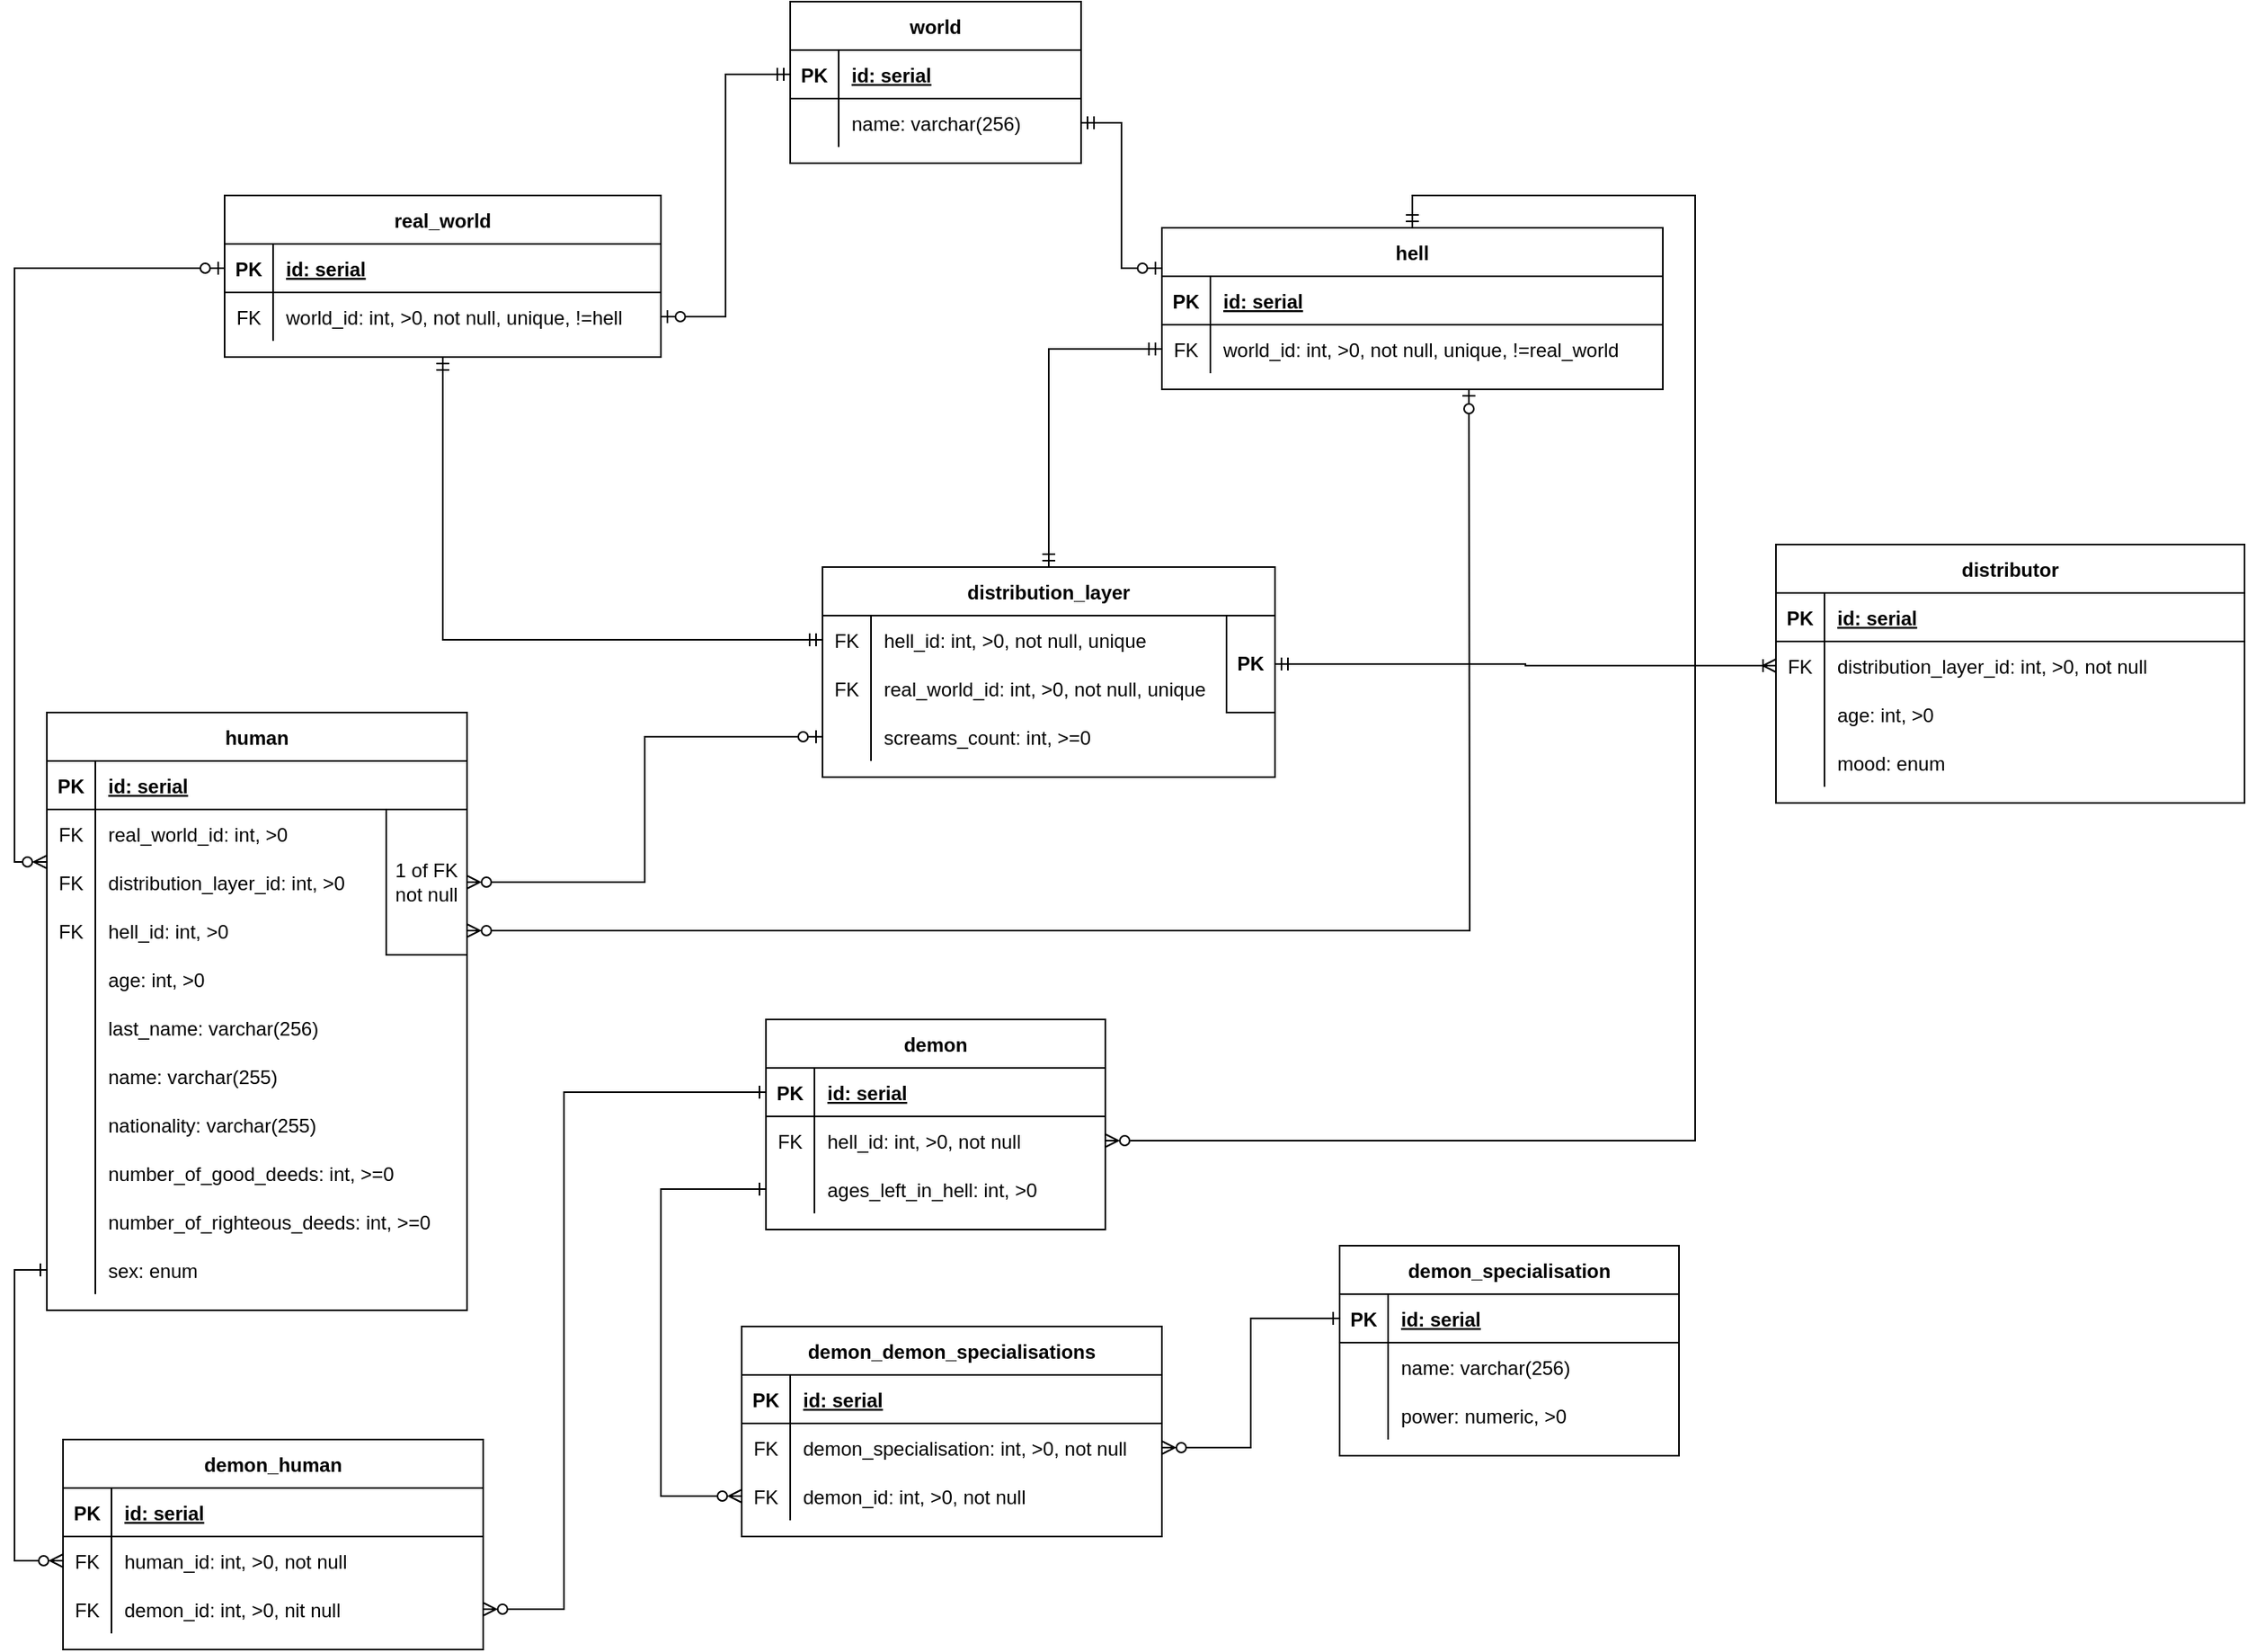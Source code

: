 <mxfile version="20.4.0" type="github">
  <diagram id="rBHpgDiXzl0zAv4yfUyi" name="Page-1">
    <mxGraphModel dx="2015" dy="1235" grid="1" gridSize="10" guides="1" tooltips="1" connect="1" arrows="1" fold="1" page="1" pageScale="1" pageWidth="827" pageHeight="1169" math="0" shadow="0">
      <root>
        <mxCell id="0" />
        <mxCell id="1" parent="0" />
        <mxCell id="eScy41fRzatvGcqAESL5-1" value="real_world" style="shape=table;startSize=30;container=1;collapsible=1;childLayout=tableLayout;fixedRows=1;rowLines=0;fontStyle=1;align=center;resizeLast=1;" parent="1" vertex="1">
          <mxGeometry x="210" y="160" width="270" height="100" as="geometry" />
        </mxCell>
        <mxCell id="eScy41fRzatvGcqAESL5-2" value="" style="shape=tableRow;horizontal=0;startSize=0;swimlaneHead=0;swimlaneBody=0;fillColor=none;collapsible=0;dropTarget=0;points=[[0,0.5],[1,0.5]];portConstraint=eastwest;top=0;left=0;right=0;bottom=1;" parent="eScy41fRzatvGcqAESL5-1" vertex="1">
          <mxGeometry y="30" width="270" height="30" as="geometry" />
        </mxCell>
        <mxCell id="eScy41fRzatvGcqAESL5-3" value="PK" style="shape=partialRectangle;connectable=0;fillColor=none;top=0;left=0;bottom=0;right=0;fontStyle=1;overflow=hidden;" parent="eScy41fRzatvGcqAESL5-2" vertex="1">
          <mxGeometry width="30" height="30" as="geometry">
            <mxRectangle width="30" height="30" as="alternateBounds" />
          </mxGeometry>
        </mxCell>
        <mxCell id="eScy41fRzatvGcqAESL5-4" value="id: serial" style="shape=partialRectangle;connectable=0;fillColor=none;top=0;left=0;bottom=0;right=0;align=left;spacingLeft=6;fontStyle=5;overflow=hidden;" parent="eScy41fRzatvGcqAESL5-2" vertex="1">
          <mxGeometry x="30" width="240" height="30" as="geometry">
            <mxRectangle width="240" height="30" as="alternateBounds" />
          </mxGeometry>
        </mxCell>
        <mxCell id="eScy41fRzatvGcqAESL5-5" value="" style="shape=tableRow;horizontal=0;startSize=0;swimlaneHead=0;swimlaneBody=0;fillColor=none;collapsible=0;dropTarget=0;points=[[0,0.5],[1,0.5]];portConstraint=eastwest;top=0;left=0;right=0;bottom=0;" parent="eScy41fRzatvGcqAESL5-1" vertex="1">
          <mxGeometry y="60" width="270" height="30" as="geometry" />
        </mxCell>
        <mxCell id="eScy41fRzatvGcqAESL5-6" value="FK" style="shape=partialRectangle;connectable=0;fillColor=none;top=0;left=0;bottom=0;right=0;editable=1;overflow=hidden;" parent="eScy41fRzatvGcqAESL5-5" vertex="1">
          <mxGeometry width="30" height="30" as="geometry">
            <mxRectangle width="30" height="30" as="alternateBounds" />
          </mxGeometry>
        </mxCell>
        <mxCell id="eScy41fRzatvGcqAESL5-7" value="world_id: int, &gt;0, not null, unique, !=hell" style="shape=partialRectangle;connectable=0;fillColor=none;top=0;left=0;bottom=0;right=0;align=left;spacingLeft=6;overflow=hidden;" parent="eScy41fRzatvGcqAESL5-5" vertex="1">
          <mxGeometry x="30" width="240" height="30" as="geometry">
            <mxRectangle width="240" height="30" as="alternateBounds" />
          </mxGeometry>
        </mxCell>
        <mxCell id="iyKSk-mzgAImHG3on2Fb-59" style="edgeStyle=orthogonalEdgeStyle;rounded=0;orthogonalLoop=1;jettySize=auto;html=1;entryX=1;entryY=0.5;entryDx=0;entryDy=0;startArrow=ERoneToMany;startFill=0;endArrow=ERmandOne;endFill=0;exitX=0;exitY=0.5;exitDx=0;exitDy=0;" edge="1" parent="1" source="eScy41fRzatvGcqAESL5-18" target="iyKSk-mzgAImHG3on2Fb-28">
          <mxGeometry relative="1" as="geometry">
            <mxPoint x="920" y="770" as="sourcePoint" />
          </mxGeometry>
        </mxCell>
        <mxCell id="eScy41fRzatvGcqAESL5-14" value="distributor" style="shape=table;startSize=30;container=1;collapsible=1;childLayout=tableLayout;fixedRows=1;rowLines=0;fontStyle=1;align=center;resizeLast=1;" parent="1" vertex="1">
          <mxGeometry x="1170" y="376" width="290" height="160" as="geometry" />
        </mxCell>
        <mxCell id="eScy41fRzatvGcqAESL5-15" value="" style="shape=tableRow;horizontal=0;startSize=0;swimlaneHead=0;swimlaneBody=0;fillColor=none;collapsible=0;dropTarget=0;points=[[0,0.5],[1,0.5]];portConstraint=eastwest;top=0;left=0;right=0;bottom=1;" parent="eScy41fRzatvGcqAESL5-14" vertex="1">
          <mxGeometry y="30" width="290" height="30" as="geometry" />
        </mxCell>
        <mxCell id="eScy41fRzatvGcqAESL5-16" value="PK" style="shape=partialRectangle;connectable=0;fillColor=none;top=0;left=0;bottom=0;right=0;fontStyle=1;overflow=hidden;" parent="eScy41fRzatvGcqAESL5-15" vertex="1">
          <mxGeometry width="30" height="30" as="geometry">
            <mxRectangle width="30" height="30" as="alternateBounds" />
          </mxGeometry>
        </mxCell>
        <mxCell id="eScy41fRzatvGcqAESL5-17" value="id: serial" style="shape=partialRectangle;connectable=0;fillColor=none;top=0;left=0;bottom=0;right=0;align=left;spacingLeft=6;fontStyle=5;overflow=hidden;" parent="eScy41fRzatvGcqAESL5-15" vertex="1">
          <mxGeometry x="30" width="260" height="30" as="geometry">
            <mxRectangle width="260" height="30" as="alternateBounds" />
          </mxGeometry>
        </mxCell>
        <mxCell id="eScy41fRzatvGcqAESL5-18" value="" style="shape=tableRow;horizontal=0;startSize=0;swimlaneHead=0;swimlaneBody=0;fillColor=none;collapsible=0;dropTarget=0;points=[[0,0.5],[1,0.5]];portConstraint=eastwest;top=0;left=0;right=0;bottom=0;" parent="eScy41fRzatvGcqAESL5-14" vertex="1">
          <mxGeometry y="60" width="290" height="30" as="geometry" />
        </mxCell>
        <mxCell id="eScy41fRzatvGcqAESL5-19" value="FK" style="shape=partialRectangle;connectable=0;fillColor=none;top=0;left=0;bottom=0;right=0;editable=1;overflow=hidden;" parent="eScy41fRzatvGcqAESL5-18" vertex="1">
          <mxGeometry width="30" height="30" as="geometry">
            <mxRectangle width="30" height="30" as="alternateBounds" />
          </mxGeometry>
        </mxCell>
        <mxCell id="eScy41fRzatvGcqAESL5-20" value="distribution_layer_id: int, &gt;0, not null" style="shape=partialRectangle;connectable=0;fillColor=none;top=0;left=0;bottom=0;right=0;align=left;spacingLeft=6;overflow=hidden;" parent="eScy41fRzatvGcqAESL5-18" vertex="1">
          <mxGeometry x="30" width="260" height="30" as="geometry">
            <mxRectangle width="260" height="30" as="alternateBounds" />
          </mxGeometry>
        </mxCell>
        <mxCell id="eScy41fRzatvGcqAESL5-21" value="" style="shape=tableRow;horizontal=0;startSize=0;swimlaneHead=0;swimlaneBody=0;fillColor=none;collapsible=0;dropTarget=0;points=[[0,0.5],[1,0.5]];portConstraint=eastwest;top=0;left=0;right=0;bottom=0;" parent="eScy41fRzatvGcqAESL5-14" vertex="1">
          <mxGeometry y="90" width="290" height="30" as="geometry" />
        </mxCell>
        <mxCell id="eScy41fRzatvGcqAESL5-22" value="" style="shape=partialRectangle;connectable=0;fillColor=none;top=0;left=0;bottom=0;right=0;editable=1;overflow=hidden;" parent="eScy41fRzatvGcqAESL5-21" vertex="1">
          <mxGeometry width="30" height="30" as="geometry">
            <mxRectangle width="30" height="30" as="alternateBounds" />
          </mxGeometry>
        </mxCell>
        <mxCell id="eScy41fRzatvGcqAESL5-23" value="age: int, &gt;0" style="shape=partialRectangle;connectable=0;fillColor=none;top=0;left=0;bottom=0;right=0;align=left;spacingLeft=6;overflow=hidden;" parent="eScy41fRzatvGcqAESL5-21" vertex="1">
          <mxGeometry x="30" width="260" height="30" as="geometry">
            <mxRectangle width="260" height="30" as="alternateBounds" />
          </mxGeometry>
        </mxCell>
        <mxCell id="eScy41fRzatvGcqAESL5-24" value="" style="shape=tableRow;horizontal=0;startSize=0;swimlaneHead=0;swimlaneBody=0;fillColor=none;collapsible=0;dropTarget=0;points=[[0,0.5],[1,0.5]];portConstraint=eastwest;top=0;left=0;right=0;bottom=0;" parent="eScy41fRzatvGcqAESL5-14" vertex="1">
          <mxGeometry y="120" width="290" height="30" as="geometry" />
        </mxCell>
        <mxCell id="eScy41fRzatvGcqAESL5-25" value="" style="shape=partialRectangle;connectable=0;fillColor=none;top=0;left=0;bottom=0;right=0;editable=1;overflow=hidden;" parent="eScy41fRzatvGcqAESL5-24" vertex="1">
          <mxGeometry width="30" height="30" as="geometry">
            <mxRectangle width="30" height="30" as="alternateBounds" />
          </mxGeometry>
        </mxCell>
        <mxCell id="eScy41fRzatvGcqAESL5-26" value="mood: enum" style="shape=partialRectangle;connectable=0;fillColor=none;top=0;left=0;bottom=0;right=0;align=left;spacingLeft=6;overflow=hidden;" parent="eScy41fRzatvGcqAESL5-24" vertex="1">
          <mxGeometry x="30" width="260" height="30" as="geometry">
            <mxRectangle width="260" height="30" as="alternateBounds" />
          </mxGeometry>
        </mxCell>
        <mxCell id="iyKSk-mzgAImHG3on2Fb-43" style="edgeStyle=orthogonalEdgeStyle;rounded=0;orthogonalLoop=1;jettySize=auto;html=1;exitX=0;exitY=0.25;exitDx=0;exitDy=0;entryX=0;entryY=0.5;entryDx=0;entryDy=0;startArrow=ERzeroToMany;startFill=0;endArrow=ERzeroToOne;endFill=0;" edge="1" parent="1" source="eScy41fRzatvGcqAESL5-27" target="eScy41fRzatvGcqAESL5-2">
          <mxGeometry relative="1" as="geometry" />
        </mxCell>
        <mxCell id="eScy41fRzatvGcqAESL5-27" value="human" style="shape=table;startSize=30;container=1;collapsible=1;childLayout=tableLayout;fixedRows=1;rowLines=0;fontStyle=1;align=center;resizeLast=1;" parent="1" vertex="1">
          <mxGeometry x="100" y="480" width="260" height="370" as="geometry" />
        </mxCell>
        <mxCell id="eScy41fRzatvGcqAESL5-28" value="" style="shape=tableRow;horizontal=0;startSize=0;swimlaneHead=0;swimlaneBody=0;fillColor=none;collapsible=0;dropTarget=0;points=[[0,0.5],[1,0.5]];portConstraint=eastwest;top=0;left=0;right=0;bottom=1;" parent="eScy41fRzatvGcqAESL5-27" vertex="1">
          <mxGeometry y="30" width="260" height="30" as="geometry" />
        </mxCell>
        <mxCell id="eScy41fRzatvGcqAESL5-29" value="PK" style="shape=partialRectangle;connectable=0;fillColor=none;top=0;left=0;bottom=0;right=0;fontStyle=1;overflow=hidden;" parent="eScy41fRzatvGcqAESL5-28" vertex="1">
          <mxGeometry width="30" height="30" as="geometry">
            <mxRectangle width="30" height="30" as="alternateBounds" />
          </mxGeometry>
        </mxCell>
        <mxCell id="eScy41fRzatvGcqAESL5-30" value="id: serial" style="shape=partialRectangle;connectable=0;fillColor=none;top=0;left=0;bottom=0;right=0;align=left;spacingLeft=6;fontStyle=5;overflow=hidden;" parent="eScy41fRzatvGcqAESL5-28" vertex="1">
          <mxGeometry x="30" width="230" height="30" as="geometry">
            <mxRectangle width="230" height="30" as="alternateBounds" />
          </mxGeometry>
        </mxCell>
        <mxCell id="eScy41fRzatvGcqAESL5-31" value="" style="shape=tableRow;horizontal=0;startSize=0;swimlaneHead=0;swimlaneBody=0;fillColor=none;collapsible=0;dropTarget=0;points=[[0,0.5],[1,0.5]];portConstraint=eastwest;top=0;left=0;right=0;bottom=0;" parent="eScy41fRzatvGcqAESL5-27" vertex="1">
          <mxGeometry y="60" width="260" height="30" as="geometry" />
        </mxCell>
        <mxCell id="eScy41fRzatvGcqAESL5-32" value="FK" style="shape=partialRectangle;connectable=0;fillColor=none;top=0;left=0;bottom=0;right=0;editable=1;overflow=hidden;" parent="eScy41fRzatvGcqAESL5-31" vertex="1">
          <mxGeometry width="30" height="30" as="geometry">
            <mxRectangle width="30" height="30" as="alternateBounds" />
          </mxGeometry>
        </mxCell>
        <mxCell id="eScy41fRzatvGcqAESL5-33" value="real_world_id: int, &gt;0" style="shape=partialRectangle;connectable=0;fillColor=none;top=0;left=0;bottom=0;right=0;align=left;spacingLeft=6;overflow=hidden;" parent="eScy41fRzatvGcqAESL5-31" vertex="1">
          <mxGeometry x="30" width="230" height="30" as="geometry">
            <mxRectangle width="230" height="30" as="alternateBounds" />
          </mxGeometry>
        </mxCell>
        <mxCell id="iyKSk-mzgAImHG3on2Fb-54" value="" style="shape=tableRow;horizontal=0;startSize=0;swimlaneHead=0;swimlaneBody=0;fillColor=none;collapsible=0;dropTarget=0;points=[[0,0.5],[1,0.5]];portConstraint=eastwest;top=0;left=0;right=0;bottom=0;" vertex="1" parent="eScy41fRzatvGcqAESL5-27">
          <mxGeometry y="90" width="260" height="30" as="geometry" />
        </mxCell>
        <mxCell id="iyKSk-mzgAImHG3on2Fb-55" value="FK" style="shape=partialRectangle;connectable=0;fillColor=none;top=0;left=0;bottom=0;right=0;editable=1;overflow=hidden;" vertex="1" parent="iyKSk-mzgAImHG3on2Fb-54">
          <mxGeometry width="30" height="30" as="geometry">
            <mxRectangle width="30" height="30" as="alternateBounds" />
          </mxGeometry>
        </mxCell>
        <mxCell id="iyKSk-mzgAImHG3on2Fb-56" value="distribution_layer_id: int, &gt;0" style="shape=partialRectangle;connectable=0;fillColor=none;top=0;left=0;bottom=0;right=0;align=left;spacingLeft=6;overflow=hidden;fontStyle=0" vertex="1" parent="iyKSk-mzgAImHG3on2Fb-54">
          <mxGeometry x="30" width="230" height="30" as="geometry">
            <mxRectangle width="230" height="30" as="alternateBounds" />
          </mxGeometry>
        </mxCell>
        <mxCell id="iyKSk-mzgAImHG3on2Fb-50" value="" style="shape=tableRow;horizontal=0;startSize=0;swimlaneHead=0;swimlaneBody=0;fillColor=none;collapsible=0;dropTarget=0;points=[[0,0.5],[1,0.5]];portConstraint=eastwest;top=0;left=0;right=0;bottom=0;" vertex="1" parent="eScy41fRzatvGcqAESL5-27">
          <mxGeometry y="120" width="260" height="30" as="geometry" />
        </mxCell>
        <mxCell id="iyKSk-mzgAImHG3on2Fb-51" value="FK" style="shape=partialRectangle;connectable=0;fillColor=none;top=0;left=0;bottom=0;right=0;editable=1;overflow=hidden;" vertex="1" parent="iyKSk-mzgAImHG3on2Fb-50">
          <mxGeometry width="30" height="30" as="geometry">
            <mxRectangle width="30" height="30" as="alternateBounds" />
          </mxGeometry>
        </mxCell>
        <mxCell id="iyKSk-mzgAImHG3on2Fb-52" value="hell_id: int, &gt;0" style="shape=partialRectangle;connectable=0;fillColor=none;top=0;left=0;bottom=0;right=0;align=left;spacingLeft=6;overflow=hidden;fontStyle=0" vertex="1" parent="iyKSk-mzgAImHG3on2Fb-50">
          <mxGeometry x="30" width="230" height="30" as="geometry">
            <mxRectangle width="230" height="30" as="alternateBounds" />
          </mxGeometry>
        </mxCell>
        <mxCell id="iyKSk-mzgAImHG3on2Fb-40" value="" style="shape=tableRow;horizontal=0;startSize=0;swimlaneHead=0;swimlaneBody=0;fillColor=none;collapsible=0;dropTarget=0;points=[[0,0.5],[1,0.5]];portConstraint=eastwest;top=0;left=0;right=0;bottom=0;" vertex="1" parent="eScy41fRzatvGcqAESL5-27">
          <mxGeometry y="150" width="260" height="30" as="geometry" />
        </mxCell>
        <mxCell id="iyKSk-mzgAImHG3on2Fb-41" value="" style="shape=partialRectangle;connectable=0;fillColor=none;top=0;left=0;bottom=0;right=0;editable=1;overflow=hidden;" vertex="1" parent="iyKSk-mzgAImHG3on2Fb-40">
          <mxGeometry width="30" height="30" as="geometry">
            <mxRectangle width="30" height="30" as="alternateBounds" />
          </mxGeometry>
        </mxCell>
        <mxCell id="iyKSk-mzgAImHG3on2Fb-42" value="age: int, &gt;0" style="shape=partialRectangle;connectable=0;fillColor=none;top=0;left=0;bottom=0;right=0;align=left;spacingLeft=6;overflow=hidden;" vertex="1" parent="iyKSk-mzgAImHG3on2Fb-40">
          <mxGeometry x="30" width="230" height="30" as="geometry">
            <mxRectangle width="230" height="30" as="alternateBounds" />
          </mxGeometry>
        </mxCell>
        <mxCell id="eScy41fRzatvGcqAESL5-34" value="" style="shape=tableRow;horizontal=0;startSize=0;swimlaneHead=0;swimlaneBody=0;fillColor=none;collapsible=0;dropTarget=0;points=[[0,0.5],[1,0.5]];portConstraint=eastwest;top=0;left=0;right=0;bottom=0;" parent="eScy41fRzatvGcqAESL5-27" vertex="1">
          <mxGeometry y="180" width="260" height="30" as="geometry" />
        </mxCell>
        <mxCell id="eScy41fRzatvGcqAESL5-35" value="" style="shape=partialRectangle;connectable=0;fillColor=none;top=0;left=0;bottom=0;right=0;editable=1;overflow=hidden;" parent="eScy41fRzatvGcqAESL5-34" vertex="1">
          <mxGeometry width="30" height="30" as="geometry">
            <mxRectangle width="30" height="30" as="alternateBounds" />
          </mxGeometry>
        </mxCell>
        <mxCell id="eScy41fRzatvGcqAESL5-36" value="last_name: varchar(256)" style="shape=partialRectangle;connectable=0;fillColor=none;top=0;left=0;bottom=0;right=0;align=left;spacingLeft=6;overflow=hidden;" parent="eScy41fRzatvGcqAESL5-34" vertex="1">
          <mxGeometry x="30" width="230" height="30" as="geometry">
            <mxRectangle width="230" height="30" as="alternateBounds" />
          </mxGeometry>
        </mxCell>
        <mxCell id="eScy41fRzatvGcqAESL5-37" value="" style="shape=tableRow;horizontal=0;startSize=0;swimlaneHead=0;swimlaneBody=0;fillColor=none;collapsible=0;dropTarget=0;points=[[0,0.5],[1,0.5]];portConstraint=eastwest;top=0;left=0;right=0;bottom=0;" parent="eScy41fRzatvGcqAESL5-27" vertex="1">
          <mxGeometry y="210" width="260" height="30" as="geometry" />
        </mxCell>
        <mxCell id="eScy41fRzatvGcqAESL5-38" value="" style="shape=partialRectangle;connectable=0;fillColor=none;top=0;left=0;bottom=0;right=0;editable=1;overflow=hidden;" parent="eScy41fRzatvGcqAESL5-37" vertex="1">
          <mxGeometry width="30" height="30" as="geometry">
            <mxRectangle width="30" height="30" as="alternateBounds" />
          </mxGeometry>
        </mxCell>
        <mxCell id="eScy41fRzatvGcqAESL5-39" value="name: varchar(255)" style="shape=partialRectangle;connectable=0;fillColor=none;top=0;left=0;bottom=0;right=0;align=left;spacingLeft=6;overflow=hidden;" parent="eScy41fRzatvGcqAESL5-37" vertex="1">
          <mxGeometry x="30" width="230" height="30" as="geometry">
            <mxRectangle width="230" height="30" as="alternateBounds" />
          </mxGeometry>
        </mxCell>
        <mxCell id="iyKSk-mzgAImHG3on2Fb-34" value="" style="shape=tableRow;horizontal=0;startSize=0;swimlaneHead=0;swimlaneBody=0;fillColor=none;collapsible=0;dropTarget=0;points=[[0,0.5],[1,0.5]];portConstraint=eastwest;top=0;left=0;right=0;bottom=0;" vertex="1" parent="eScy41fRzatvGcqAESL5-27">
          <mxGeometry y="240" width="260" height="30" as="geometry" />
        </mxCell>
        <mxCell id="iyKSk-mzgAImHG3on2Fb-35" value="" style="shape=partialRectangle;connectable=0;fillColor=none;top=0;left=0;bottom=0;right=0;editable=1;overflow=hidden;" vertex="1" parent="iyKSk-mzgAImHG3on2Fb-34">
          <mxGeometry width="30" height="30" as="geometry">
            <mxRectangle width="30" height="30" as="alternateBounds" />
          </mxGeometry>
        </mxCell>
        <mxCell id="iyKSk-mzgAImHG3on2Fb-36" value="nationality: varchar(255)" style="shape=partialRectangle;connectable=0;fillColor=none;top=0;left=0;bottom=0;right=0;align=left;spacingLeft=6;overflow=hidden;" vertex="1" parent="iyKSk-mzgAImHG3on2Fb-34">
          <mxGeometry x="30" width="230" height="30" as="geometry">
            <mxRectangle width="230" height="30" as="alternateBounds" />
          </mxGeometry>
        </mxCell>
        <mxCell id="iyKSk-mzgAImHG3on2Fb-37" value="" style="shape=tableRow;horizontal=0;startSize=0;swimlaneHead=0;swimlaneBody=0;fillColor=none;collapsible=0;dropTarget=0;points=[[0,0.5],[1,0.5]];portConstraint=eastwest;top=0;left=0;right=0;bottom=0;" vertex="1" parent="eScy41fRzatvGcqAESL5-27">
          <mxGeometry y="270" width="260" height="30" as="geometry" />
        </mxCell>
        <mxCell id="iyKSk-mzgAImHG3on2Fb-38" value="" style="shape=partialRectangle;connectable=0;fillColor=none;top=0;left=0;bottom=0;right=0;editable=1;overflow=hidden;" vertex="1" parent="iyKSk-mzgAImHG3on2Fb-37">
          <mxGeometry width="30" height="30" as="geometry">
            <mxRectangle width="30" height="30" as="alternateBounds" />
          </mxGeometry>
        </mxCell>
        <mxCell id="iyKSk-mzgAImHG3on2Fb-39" value="number_of_good_deeds: int, &gt;=0" style="shape=partialRectangle;connectable=0;fillColor=none;top=0;left=0;bottom=0;right=0;align=left;spacingLeft=6;overflow=hidden;" vertex="1" parent="iyKSk-mzgAImHG3on2Fb-37">
          <mxGeometry x="30" width="230" height="30" as="geometry">
            <mxRectangle width="230" height="30" as="alternateBounds" />
          </mxGeometry>
        </mxCell>
        <mxCell id="iyKSk-mzgAImHG3on2Fb-30" value="" style="shape=tableRow;horizontal=0;startSize=0;swimlaneHead=0;swimlaneBody=0;fillColor=none;collapsible=0;dropTarget=0;points=[[0,0.5],[1,0.5]];portConstraint=eastwest;top=0;left=0;right=0;bottom=0;" vertex="1" parent="eScy41fRzatvGcqAESL5-27">
          <mxGeometry y="300" width="260" height="30" as="geometry" />
        </mxCell>
        <mxCell id="iyKSk-mzgAImHG3on2Fb-31" value="" style="shape=partialRectangle;connectable=0;fillColor=none;top=0;left=0;bottom=0;right=0;editable=1;overflow=hidden;" vertex="1" parent="iyKSk-mzgAImHG3on2Fb-30">
          <mxGeometry width="30" height="30" as="geometry">
            <mxRectangle width="30" height="30" as="alternateBounds" />
          </mxGeometry>
        </mxCell>
        <mxCell id="iyKSk-mzgAImHG3on2Fb-32" value="number_of_righteous_deeds: int, &gt;=0" style="shape=partialRectangle;connectable=0;fillColor=none;top=0;left=0;bottom=0;right=0;align=left;spacingLeft=6;overflow=hidden;" vertex="1" parent="iyKSk-mzgAImHG3on2Fb-30">
          <mxGeometry x="30" width="230" height="30" as="geometry">
            <mxRectangle width="230" height="30" as="alternateBounds" />
          </mxGeometry>
        </mxCell>
        <mxCell id="iyKSk-mzgAImHG3on2Fb-47" value="" style="shape=tableRow;horizontal=0;startSize=0;swimlaneHead=0;swimlaneBody=0;fillColor=none;collapsible=0;dropTarget=0;points=[[0,0.5],[1,0.5]];portConstraint=eastwest;top=0;left=0;right=0;bottom=0;" vertex="1" parent="eScy41fRzatvGcqAESL5-27">
          <mxGeometry y="330" width="260" height="30" as="geometry" />
        </mxCell>
        <mxCell id="iyKSk-mzgAImHG3on2Fb-48" value="" style="shape=partialRectangle;connectable=0;fillColor=none;top=0;left=0;bottom=0;right=0;editable=1;overflow=hidden;" vertex="1" parent="iyKSk-mzgAImHG3on2Fb-47">
          <mxGeometry width="30" height="30" as="geometry">
            <mxRectangle width="30" height="30" as="alternateBounds" />
          </mxGeometry>
        </mxCell>
        <mxCell id="iyKSk-mzgAImHG3on2Fb-49" value="sex: enum" style="shape=partialRectangle;connectable=0;fillColor=none;top=0;left=0;bottom=0;right=0;align=left;spacingLeft=6;overflow=hidden;" vertex="1" parent="iyKSk-mzgAImHG3on2Fb-47">
          <mxGeometry x="30" width="230" height="30" as="geometry">
            <mxRectangle width="230" height="30" as="alternateBounds" />
          </mxGeometry>
        </mxCell>
        <mxCell id="eScy41fRzatvGcqAESL5-40" value="world" style="shape=table;startSize=30;container=1;collapsible=1;childLayout=tableLayout;fixedRows=1;rowLines=0;fontStyle=1;align=center;resizeLast=1;" parent="1" vertex="1">
          <mxGeometry x="560" y="40" width="180" height="100" as="geometry" />
        </mxCell>
        <mxCell id="eScy41fRzatvGcqAESL5-41" value="" style="shape=tableRow;horizontal=0;startSize=0;swimlaneHead=0;swimlaneBody=0;fillColor=none;collapsible=0;dropTarget=0;points=[[0,0.5],[1,0.5]];portConstraint=eastwest;top=0;left=0;right=0;bottom=1;" parent="eScy41fRzatvGcqAESL5-40" vertex="1">
          <mxGeometry y="30" width="180" height="30" as="geometry" />
        </mxCell>
        <mxCell id="eScy41fRzatvGcqAESL5-42" value="PK" style="shape=partialRectangle;connectable=0;fillColor=none;top=0;left=0;bottom=0;right=0;fontStyle=1;overflow=hidden;" parent="eScy41fRzatvGcqAESL5-41" vertex="1">
          <mxGeometry width="30" height="30" as="geometry">
            <mxRectangle width="30" height="30" as="alternateBounds" />
          </mxGeometry>
        </mxCell>
        <mxCell id="eScy41fRzatvGcqAESL5-43" value="id: serial" style="shape=partialRectangle;connectable=0;fillColor=none;top=0;left=0;bottom=0;right=0;align=left;spacingLeft=6;fontStyle=5;overflow=hidden;" parent="eScy41fRzatvGcqAESL5-41" vertex="1">
          <mxGeometry x="30" width="150" height="30" as="geometry">
            <mxRectangle width="150" height="30" as="alternateBounds" />
          </mxGeometry>
        </mxCell>
        <mxCell id="eScy41fRzatvGcqAESL5-44" value="" style="shape=tableRow;horizontal=0;startSize=0;swimlaneHead=0;swimlaneBody=0;fillColor=none;collapsible=0;dropTarget=0;points=[[0,0.5],[1,0.5]];portConstraint=eastwest;top=0;left=0;right=0;bottom=0;" parent="eScy41fRzatvGcqAESL5-40" vertex="1">
          <mxGeometry y="60" width="180" height="30" as="geometry" />
        </mxCell>
        <mxCell id="eScy41fRzatvGcqAESL5-45" value="" style="shape=partialRectangle;connectable=0;fillColor=none;top=0;left=0;bottom=0;right=0;editable=1;overflow=hidden;" parent="eScy41fRzatvGcqAESL5-44" vertex="1">
          <mxGeometry width="30" height="30" as="geometry">
            <mxRectangle width="30" height="30" as="alternateBounds" />
          </mxGeometry>
        </mxCell>
        <mxCell id="eScy41fRzatvGcqAESL5-46" value="name: varchar(256)" style="shape=partialRectangle;connectable=0;fillColor=none;top=0;left=0;bottom=0;right=0;align=left;spacingLeft=6;overflow=hidden;" parent="eScy41fRzatvGcqAESL5-44" vertex="1">
          <mxGeometry x="30" width="150" height="30" as="geometry">
            <mxRectangle width="150" height="30" as="alternateBounds" />
          </mxGeometry>
        </mxCell>
        <mxCell id="iyKSk-mzgAImHG3on2Fb-21" style="edgeStyle=orthogonalEdgeStyle;rounded=0;orthogonalLoop=1;jettySize=auto;html=1;entryX=0;entryY=0.5;entryDx=0;entryDy=0;startArrow=ERmandOne;startFill=0;endArrow=ERmandOne;endFill=0;" edge="1" parent="1" source="eScy41fRzatvGcqAESL5-53" target="iyKSk-mzgAImHG3on2Fb-14">
          <mxGeometry relative="1" as="geometry" />
        </mxCell>
        <mxCell id="eScy41fRzatvGcqAESL5-53" value="distribution_layer" style="shape=table;startSize=30;container=1;collapsible=1;childLayout=tableLayout;fixedRows=1;rowLines=0;fontStyle=1;align=center;resizeLast=1;" parent="1" vertex="1">
          <mxGeometry x="580" y="390" width="280" height="130" as="geometry" />
        </mxCell>
        <mxCell id="eScy41fRzatvGcqAESL5-57" value="" style="shape=tableRow;horizontal=0;startSize=0;swimlaneHead=0;swimlaneBody=0;fillColor=none;collapsible=0;dropTarget=0;points=[[0,0.5],[1,0.5]];portConstraint=eastwest;top=0;left=0;right=0;bottom=0;" parent="eScy41fRzatvGcqAESL5-53" vertex="1">
          <mxGeometry y="30" width="280" height="30" as="geometry" />
        </mxCell>
        <mxCell id="eScy41fRzatvGcqAESL5-58" value="FK" style="shape=partialRectangle;connectable=0;fillColor=none;top=0;left=0;bottom=0;right=0;editable=1;overflow=hidden;" parent="eScy41fRzatvGcqAESL5-57" vertex="1">
          <mxGeometry width="30" height="30" as="geometry">
            <mxRectangle width="30" height="30" as="alternateBounds" />
          </mxGeometry>
        </mxCell>
        <mxCell id="eScy41fRzatvGcqAESL5-59" value="hell_id: int, &gt;0, not null, unique" style="shape=partialRectangle;connectable=0;fillColor=none;top=0;left=0;bottom=0;right=0;align=left;spacingLeft=6;overflow=hidden;" parent="eScy41fRzatvGcqAESL5-57" vertex="1">
          <mxGeometry x="30" width="250" height="30" as="geometry">
            <mxRectangle width="250" height="30" as="alternateBounds" />
          </mxGeometry>
        </mxCell>
        <mxCell id="iyKSk-mzgAImHG3on2Fb-25" value="" style="shape=tableRow;horizontal=0;startSize=0;swimlaneHead=0;swimlaneBody=0;fillColor=none;collapsible=0;dropTarget=0;points=[[0,0.5],[1,0.5]];portConstraint=eastwest;top=0;left=0;right=0;bottom=0;" vertex="1" parent="eScy41fRzatvGcqAESL5-53">
          <mxGeometry y="60" width="280" height="30" as="geometry" />
        </mxCell>
        <mxCell id="iyKSk-mzgAImHG3on2Fb-26" value="FK" style="shape=partialRectangle;connectable=0;fillColor=none;top=0;left=0;bottom=0;right=0;editable=1;overflow=hidden;" vertex="1" parent="iyKSk-mzgAImHG3on2Fb-25">
          <mxGeometry width="30" height="30" as="geometry">
            <mxRectangle width="30" height="30" as="alternateBounds" />
          </mxGeometry>
        </mxCell>
        <mxCell id="iyKSk-mzgAImHG3on2Fb-27" value="real_world_id: int, &gt;0, not null, unique" style="shape=partialRectangle;connectable=0;fillColor=none;top=0;left=0;bottom=0;right=0;align=left;spacingLeft=6;overflow=hidden;" vertex="1" parent="iyKSk-mzgAImHG3on2Fb-25">
          <mxGeometry x="30" width="250" height="30" as="geometry">
            <mxRectangle width="250" height="30" as="alternateBounds" />
          </mxGeometry>
        </mxCell>
        <mxCell id="iyKSk-mzgAImHG3on2Fb-22" value="" style="shape=tableRow;horizontal=0;startSize=0;swimlaneHead=0;swimlaneBody=0;fillColor=none;collapsible=0;dropTarget=0;points=[[0,0.5],[1,0.5]];portConstraint=eastwest;top=0;left=0;right=0;bottom=0;" vertex="1" parent="eScy41fRzatvGcqAESL5-53">
          <mxGeometry y="90" width="280" height="30" as="geometry" />
        </mxCell>
        <mxCell id="iyKSk-mzgAImHG3on2Fb-23" value="" style="shape=partialRectangle;connectable=0;fillColor=none;top=0;left=0;bottom=0;right=0;editable=1;overflow=hidden;" vertex="1" parent="iyKSk-mzgAImHG3on2Fb-22">
          <mxGeometry width="30" height="30" as="geometry">
            <mxRectangle width="30" height="30" as="alternateBounds" />
          </mxGeometry>
        </mxCell>
        <mxCell id="iyKSk-mzgAImHG3on2Fb-24" value="screams_count: int, &gt;=0" style="shape=partialRectangle;connectable=0;fillColor=none;top=0;left=0;bottom=0;right=0;align=left;spacingLeft=6;overflow=hidden;" vertex="1" parent="iyKSk-mzgAImHG3on2Fb-22">
          <mxGeometry x="30" width="250" height="30" as="geometry">
            <mxRectangle width="250" height="30" as="alternateBounds" />
          </mxGeometry>
        </mxCell>
        <mxCell id="iyKSk-mzgAImHG3on2Fb-60" style="edgeStyle=orthogonalEdgeStyle;rounded=0;orthogonalLoop=1;jettySize=auto;html=1;entryX=0.5;entryY=0;entryDx=0;entryDy=0;startArrow=ERzeroToMany;startFill=0;endArrow=ERmandOne;endFill=0;exitX=1;exitY=0.5;exitDx=0;exitDy=0;" edge="1" parent="1" source="eScy41fRzatvGcqAESL5-70" target="iyKSk-mzgAImHG3on2Fb-10">
          <mxGeometry relative="1" as="geometry">
            <Array as="points">
              <mxPoint x="1120" y="745" />
              <mxPoint x="1120" y="160" />
              <mxPoint x="945" y="160" />
            </Array>
          </mxGeometry>
        </mxCell>
        <mxCell id="iyKSk-mzgAImHG3on2Fb-82" style="edgeStyle=orthogonalEdgeStyle;rounded=0;orthogonalLoop=1;jettySize=auto;html=1;entryX=0;entryY=0.5;entryDx=0;entryDy=0;startArrow=ERone;startFill=0;endArrow=ERzeroToMany;endFill=0;exitX=0;exitY=0.5;exitDx=0;exitDy=0;" edge="1" parent="1" source="eScy41fRzatvGcqAESL5-73" target="iyKSk-mzgAImHG3on2Fb-79">
          <mxGeometry relative="1" as="geometry">
            <Array as="points">
              <mxPoint x="480" y="775" />
              <mxPoint x="480" y="965" />
            </Array>
          </mxGeometry>
        </mxCell>
        <mxCell id="eScy41fRzatvGcqAESL5-66" value="demon" style="shape=table;startSize=30;container=1;collapsible=1;childLayout=tableLayout;fixedRows=1;rowLines=0;fontStyle=1;align=center;resizeLast=1;" parent="1" vertex="1">
          <mxGeometry x="545" y="670" width="210" height="130" as="geometry" />
        </mxCell>
        <mxCell id="eScy41fRzatvGcqAESL5-67" value="" style="shape=tableRow;horizontal=0;startSize=0;swimlaneHead=0;swimlaneBody=0;fillColor=none;collapsible=0;dropTarget=0;points=[[0,0.5],[1,0.5]];portConstraint=eastwest;top=0;left=0;right=0;bottom=1;" parent="eScy41fRzatvGcqAESL5-66" vertex="1">
          <mxGeometry y="30" width="210" height="30" as="geometry" />
        </mxCell>
        <mxCell id="eScy41fRzatvGcqAESL5-68" value="PK" style="shape=partialRectangle;connectable=0;fillColor=none;top=0;left=0;bottom=0;right=0;fontStyle=1;overflow=hidden;" parent="eScy41fRzatvGcqAESL5-67" vertex="1">
          <mxGeometry width="30" height="30" as="geometry">
            <mxRectangle width="30" height="30" as="alternateBounds" />
          </mxGeometry>
        </mxCell>
        <mxCell id="eScy41fRzatvGcqAESL5-69" value="id: serial" style="shape=partialRectangle;connectable=0;fillColor=none;top=0;left=0;bottom=0;right=0;align=left;spacingLeft=6;fontStyle=5;overflow=hidden;" parent="eScy41fRzatvGcqAESL5-67" vertex="1">
          <mxGeometry x="30" width="180" height="30" as="geometry">
            <mxRectangle width="180" height="30" as="alternateBounds" />
          </mxGeometry>
        </mxCell>
        <mxCell id="eScy41fRzatvGcqAESL5-70" value="" style="shape=tableRow;horizontal=0;startSize=0;swimlaneHead=0;swimlaneBody=0;fillColor=none;collapsible=0;dropTarget=0;points=[[0,0.5],[1,0.5]];portConstraint=eastwest;top=0;left=0;right=0;bottom=0;" parent="eScy41fRzatvGcqAESL5-66" vertex="1">
          <mxGeometry y="60" width="210" height="30" as="geometry" />
        </mxCell>
        <mxCell id="eScy41fRzatvGcqAESL5-71" value="FK" style="shape=partialRectangle;connectable=0;fillColor=none;top=0;left=0;bottom=0;right=0;editable=1;overflow=hidden;" parent="eScy41fRzatvGcqAESL5-70" vertex="1">
          <mxGeometry width="30" height="30" as="geometry">
            <mxRectangle width="30" height="30" as="alternateBounds" />
          </mxGeometry>
        </mxCell>
        <mxCell id="eScy41fRzatvGcqAESL5-72" value="hell_id: int, &gt;0, not null" style="shape=partialRectangle;connectable=0;fillColor=none;top=0;left=0;bottom=0;right=0;align=left;spacingLeft=6;overflow=hidden;" parent="eScy41fRzatvGcqAESL5-70" vertex="1">
          <mxGeometry x="30" width="180" height="30" as="geometry">
            <mxRectangle width="180" height="30" as="alternateBounds" />
          </mxGeometry>
        </mxCell>
        <mxCell id="eScy41fRzatvGcqAESL5-73" value="" style="shape=tableRow;horizontal=0;startSize=0;swimlaneHead=0;swimlaneBody=0;fillColor=none;collapsible=0;dropTarget=0;points=[[0,0.5],[1,0.5]];portConstraint=eastwest;top=0;left=0;right=0;bottom=0;" parent="eScy41fRzatvGcqAESL5-66" vertex="1">
          <mxGeometry y="90" width="210" height="30" as="geometry" />
        </mxCell>
        <mxCell id="eScy41fRzatvGcqAESL5-74" value="" style="shape=partialRectangle;connectable=0;fillColor=none;top=0;left=0;bottom=0;right=0;editable=1;overflow=hidden;" parent="eScy41fRzatvGcqAESL5-73" vertex="1">
          <mxGeometry width="30" height="30" as="geometry">
            <mxRectangle width="30" height="30" as="alternateBounds" />
          </mxGeometry>
        </mxCell>
        <mxCell id="eScy41fRzatvGcqAESL5-75" value="ages_left_in_hell: int, &gt;0" style="shape=partialRectangle;connectable=0;fillColor=none;top=0;left=0;bottom=0;right=0;align=left;spacingLeft=6;overflow=hidden;" parent="eScy41fRzatvGcqAESL5-73" vertex="1">
          <mxGeometry x="30" width="180" height="30" as="geometry">
            <mxRectangle width="180" height="30" as="alternateBounds" />
          </mxGeometry>
        </mxCell>
        <mxCell id="iyKSk-mzgAImHG3on2Fb-1" style="edgeStyle=orthogonalEdgeStyle;rounded=0;orthogonalLoop=1;jettySize=auto;html=1;entryX=0;entryY=0.5;entryDx=0;entryDy=0;exitX=1;exitY=0.5;exitDx=0;exitDy=0;endArrow=ERmandOne;endFill=0;startArrow=ERzeroToOne;startFill=0;" edge="1" parent="1" source="eScy41fRzatvGcqAESL5-5" target="eScy41fRzatvGcqAESL5-41">
          <mxGeometry relative="1" as="geometry" />
        </mxCell>
        <mxCell id="iyKSk-mzgAImHG3on2Fb-10" value="hell" style="shape=table;startSize=30;container=1;collapsible=1;childLayout=tableLayout;fixedRows=1;rowLines=0;fontStyle=1;align=center;resizeLast=1;" vertex="1" parent="1">
          <mxGeometry x="790" y="180" width="310" height="100" as="geometry" />
        </mxCell>
        <mxCell id="iyKSk-mzgAImHG3on2Fb-11" value="" style="shape=tableRow;horizontal=0;startSize=0;swimlaneHead=0;swimlaneBody=0;fillColor=none;collapsible=0;dropTarget=0;points=[[0,0.5],[1,0.5]];portConstraint=eastwest;top=0;left=0;right=0;bottom=1;" vertex="1" parent="iyKSk-mzgAImHG3on2Fb-10">
          <mxGeometry y="30" width="310" height="30" as="geometry" />
        </mxCell>
        <mxCell id="iyKSk-mzgAImHG3on2Fb-12" value="PK" style="shape=partialRectangle;connectable=0;fillColor=none;top=0;left=0;bottom=0;right=0;fontStyle=1;overflow=hidden;" vertex="1" parent="iyKSk-mzgAImHG3on2Fb-11">
          <mxGeometry width="30" height="30" as="geometry">
            <mxRectangle width="30" height="30" as="alternateBounds" />
          </mxGeometry>
        </mxCell>
        <mxCell id="iyKSk-mzgAImHG3on2Fb-13" value="id: serial" style="shape=partialRectangle;connectable=0;fillColor=none;top=0;left=0;bottom=0;right=0;align=left;spacingLeft=6;fontStyle=5;overflow=hidden;" vertex="1" parent="iyKSk-mzgAImHG3on2Fb-11">
          <mxGeometry x="30" width="280" height="30" as="geometry">
            <mxRectangle width="280" height="30" as="alternateBounds" />
          </mxGeometry>
        </mxCell>
        <mxCell id="iyKSk-mzgAImHG3on2Fb-14" value="" style="shape=tableRow;horizontal=0;startSize=0;swimlaneHead=0;swimlaneBody=0;fillColor=none;collapsible=0;dropTarget=0;points=[[0,0.5],[1,0.5]];portConstraint=eastwest;top=0;left=0;right=0;bottom=0;" vertex="1" parent="iyKSk-mzgAImHG3on2Fb-10">
          <mxGeometry y="60" width="310" height="30" as="geometry" />
        </mxCell>
        <mxCell id="iyKSk-mzgAImHG3on2Fb-15" value="FK" style="shape=partialRectangle;connectable=0;fillColor=none;top=0;left=0;bottom=0;right=0;editable=1;overflow=hidden;" vertex="1" parent="iyKSk-mzgAImHG3on2Fb-14">
          <mxGeometry width="30" height="30" as="geometry">
            <mxRectangle width="30" height="30" as="alternateBounds" />
          </mxGeometry>
        </mxCell>
        <mxCell id="iyKSk-mzgAImHG3on2Fb-16" value="world_id: int, &gt;0, not null, unique, !=real_world" style="shape=partialRectangle;connectable=0;fillColor=none;top=0;left=0;bottom=0;right=0;align=left;spacingLeft=6;overflow=hidden;" vertex="1" parent="iyKSk-mzgAImHG3on2Fb-14">
          <mxGeometry x="30" width="280" height="30" as="geometry">
            <mxRectangle width="280" height="30" as="alternateBounds" />
          </mxGeometry>
        </mxCell>
        <mxCell id="iyKSk-mzgAImHG3on2Fb-20" style="edgeStyle=orthogonalEdgeStyle;rounded=0;orthogonalLoop=1;jettySize=auto;html=1;entryX=1;entryY=0.5;entryDx=0;entryDy=0;startArrow=ERzeroToOne;startFill=0;endArrow=ERmandOne;endFill=0;exitX=0;exitY=0.25;exitDx=0;exitDy=0;" edge="1" parent="1" source="iyKSk-mzgAImHG3on2Fb-10" target="eScy41fRzatvGcqAESL5-44">
          <mxGeometry relative="1" as="geometry" />
        </mxCell>
        <mxCell id="iyKSk-mzgAImHG3on2Fb-28" value="&lt;b&gt;PK&lt;/b&gt;" style="rounded=0;whiteSpace=wrap;html=1;" vertex="1" parent="1">
          <mxGeometry x="830" y="420" width="30" height="60" as="geometry" />
        </mxCell>
        <mxCell id="iyKSk-mzgAImHG3on2Fb-29" style="edgeStyle=orthogonalEdgeStyle;rounded=0;orthogonalLoop=1;jettySize=auto;html=1;entryX=0.5;entryY=1;entryDx=0;entryDy=0;startArrow=ERmandOne;startFill=0;endArrow=ERmandOne;endFill=0;" edge="1" parent="1" source="eScy41fRzatvGcqAESL5-57" target="eScy41fRzatvGcqAESL5-1">
          <mxGeometry relative="1" as="geometry" />
        </mxCell>
        <mxCell id="iyKSk-mzgAImHG3on2Fb-53" style="edgeStyle=orthogonalEdgeStyle;rounded=0;orthogonalLoop=1;jettySize=auto;html=1;entryX=0;entryY=0.5;entryDx=0;entryDy=0;startArrow=ERzeroToMany;startFill=0;endArrow=ERzeroToOne;endFill=0;exitX=1;exitY=0.5;exitDx=0;exitDy=0;" edge="1" parent="1" source="iyKSk-mzgAImHG3on2Fb-54" target="iyKSk-mzgAImHG3on2Fb-22">
          <mxGeometry relative="1" as="geometry" />
        </mxCell>
        <mxCell id="iyKSk-mzgAImHG3on2Fb-57" style="edgeStyle=orthogonalEdgeStyle;rounded=0;orthogonalLoop=1;jettySize=auto;html=1;startArrow=ERzeroToMany;startFill=0;endArrow=ERzeroToOne;endFill=0;" edge="1" parent="1" source="iyKSk-mzgAImHG3on2Fb-50">
          <mxGeometry relative="1" as="geometry">
            <mxPoint x="980" y="280" as="targetPoint" />
          </mxGeometry>
        </mxCell>
        <mxCell id="iyKSk-mzgAImHG3on2Fb-58" value="1 of FK not null" style="rounded=0;whiteSpace=wrap;html=1;" vertex="1" parent="1">
          <mxGeometry x="310" y="540" width="50" height="90" as="geometry" />
        </mxCell>
        <mxCell id="iyKSk-mzgAImHG3on2Fb-61" value="demon_specialisation" style="shape=table;startSize=30;container=1;collapsible=1;childLayout=tableLayout;fixedRows=1;rowLines=0;fontStyle=1;align=center;resizeLast=1;" vertex="1" parent="1">
          <mxGeometry x="900" y="810" width="210" height="130" as="geometry" />
        </mxCell>
        <mxCell id="iyKSk-mzgAImHG3on2Fb-62" value="" style="shape=tableRow;horizontal=0;startSize=0;swimlaneHead=0;swimlaneBody=0;fillColor=none;collapsible=0;dropTarget=0;points=[[0,0.5],[1,0.5]];portConstraint=eastwest;top=0;left=0;right=0;bottom=1;" vertex="1" parent="iyKSk-mzgAImHG3on2Fb-61">
          <mxGeometry y="30" width="210" height="30" as="geometry" />
        </mxCell>
        <mxCell id="iyKSk-mzgAImHG3on2Fb-63" value="PK" style="shape=partialRectangle;connectable=0;fillColor=none;top=0;left=0;bottom=0;right=0;fontStyle=1;overflow=hidden;" vertex="1" parent="iyKSk-mzgAImHG3on2Fb-62">
          <mxGeometry width="30" height="30" as="geometry">
            <mxRectangle width="30" height="30" as="alternateBounds" />
          </mxGeometry>
        </mxCell>
        <mxCell id="iyKSk-mzgAImHG3on2Fb-64" value="id: serial" style="shape=partialRectangle;connectable=0;fillColor=none;top=0;left=0;bottom=0;right=0;align=left;spacingLeft=6;fontStyle=5;overflow=hidden;" vertex="1" parent="iyKSk-mzgAImHG3on2Fb-62">
          <mxGeometry x="30" width="180" height="30" as="geometry">
            <mxRectangle width="180" height="30" as="alternateBounds" />
          </mxGeometry>
        </mxCell>
        <mxCell id="iyKSk-mzgAImHG3on2Fb-65" value="" style="shape=tableRow;horizontal=0;startSize=0;swimlaneHead=0;swimlaneBody=0;fillColor=none;collapsible=0;dropTarget=0;points=[[0,0.5],[1,0.5]];portConstraint=eastwest;top=0;left=0;right=0;bottom=0;" vertex="1" parent="iyKSk-mzgAImHG3on2Fb-61">
          <mxGeometry y="60" width="210" height="30" as="geometry" />
        </mxCell>
        <mxCell id="iyKSk-mzgAImHG3on2Fb-66" value="" style="shape=partialRectangle;connectable=0;fillColor=none;top=0;left=0;bottom=0;right=0;editable=1;overflow=hidden;" vertex="1" parent="iyKSk-mzgAImHG3on2Fb-65">
          <mxGeometry width="30" height="30" as="geometry">
            <mxRectangle width="30" height="30" as="alternateBounds" />
          </mxGeometry>
        </mxCell>
        <mxCell id="iyKSk-mzgAImHG3on2Fb-67" value="name: varchar(256)" style="shape=partialRectangle;connectable=0;fillColor=none;top=0;left=0;bottom=0;right=0;align=left;spacingLeft=6;overflow=hidden;" vertex="1" parent="iyKSk-mzgAImHG3on2Fb-65">
          <mxGeometry x="30" width="180" height="30" as="geometry">
            <mxRectangle width="180" height="30" as="alternateBounds" />
          </mxGeometry>
        </mxCell>
        <mxCell id="iyKSk-mzgAImHG3on2Fb-68" value="" style="shape=tableRow;horizontal=0;startSize=0;swimlaneHead=0;swimlaneBody=0;fillColor=none;collapsible=0;dropTarget=0;points=[[0,0.5],[1,0.5]];portConstraint=eastwest;top=0;left=0;right=0;bottom=0;" vertex="1" parent="iyKSk-mzgAImHG3on2Fb-61">
          <mxGeometry y="90" width="210" height="30" as="geometry" />
        </mxCell>
        <mxCell id="iyKSk-mzgAImHG3on2Fb-69" value="" style="shape=partialRectangle;connectable=0;fillColor=none;top=0;left=0;bottom=0;right=0;editable=1;overflow=hidden;" vertex="1" parent="iyKSk-mzgAImHG3on2Fb-68">
          <mxGeometry width="30" height="30" as="geometry">
            <mxRectangle width="30" height="30" as="alternateBounds" />
          </mxGeometry>
        </mxCell>
        <mxCell id="iyKSk-mzgAImHG3on2Fb-70" value="power: numeric, &gt;0" style="shape=partialRectangle;connectable=0;fillColor=none;top=0;left=0;bottom=0;right=0;align=left;spacingLeft=6;overflow=hidden;" vertex="1" parent="iyKSk-mzgAImHG3on2Fb-68">
          <mxGeometry x="30" width="180" height="30" as="geometry">
            <mxRectangle width="180" height="30" as="alternateBounds" />
          </mxGeometry>
        </mxCell>
        <mxCell id="iyKSk-mzgAImHG3on2Fb-72" value="demon_demon_specialisations" style="shape=table;startSize=30;container=1;collapsible=1;childLayout=tableLayout;fixedRows=1;rowLines=0;fontStyle=1;align=center;resizeLast=1;" vertex="1" parent="1">
          <mxGeometry x="530" y="860" width="260" height="130" as="geometry" />
        </mxCell>
        <mxCell id="iyKSk-mzgAImHG3on2Fb-73" value="" style="shape=tableRow;horizontal=0;startSize=0;swimlaneHead=0;swimlaneBody=0;fillColor=none;collapsible=0;dropTarget=0;points=[[0,0.5],[1,0.5]];portConstraint=eastwest;top=0;left=0;right=0;bottom=1;" vertex="1" parent="iyKSk-mzgAImHG3on2Fb-72">
          <mxGeometry y="30" width="260" height="30" as="geometry" />
        </mxCell>
        <mxCell id="iyKSk-mzgAImHG3on2Fb-74" value="PK" style="shape=partialRectangle;connectable=0;fillColor=none;top=0;left=0;bottom=0;right=0;fontStyle=1;overflow=hidden;" vertex="1" parent="iyKSk-mzgAImHG3on2Fb-73">
          <mxGeometry width="30" height="30" as="geometry">
            <mxRectangle width="30" height="30" as="alternateBounds" />
          </mxGeometry>
        </mxCell>
        <mxCell id="iyKSk-mzgAImHG3on2Fb-75" value="id: serial" style="shape=partialRectangle;connectable=0;fillColor=none;top=0;left=0;bottom=0;right=0;align=left;spacingLeft=6;fontStyle=5;overflow=hidden;" vertex="1" parent="iyKSk-mzgAImHG3on2Fb-73">
          <mxGeometry x="30" width="230" height="30" as="geometry">
            <mxRectangle width="230" height="30" as="alternateBounds" />
          </mxGeometry>
        </mxCell>
        <mxCell id="iyKSk-mzgAImHG3on2Fb-76" value="" style="shape=tableRow;horizontal=0;startSize=0;swimlaneHead=0;swimlaneBody=0;fillColor=none;collapsible=0;dropTarget=0;points=[[0,0.5],[1,0.5]];portConstraint=eastwest;top=0;left=0;right=0;bottom=0;" vertex="1" parent="iyKSk-mzgAImHG3on2Fb-72">
          <mxGeometry y="60" width="260" height="30" as="geometry" />
        </mxCell>
        <mxCell id="iyKSk-mzgAImHG3on2Fb-77" value="FK" style="shape=partialRectangle;connectable=0;fillColor=none;top=0;left=0;bottom=0;right=0;editable=1;overflow=hidden;" vertex="1" parent="iyKSk-mzgAImHG3on2Fb-76">
          <mxGeometry width="30" height="30" as="geometry">
            <mxRectangle width="30" height="30" as="alternateBounds" />
          </mxGeometry>
        </mxCell>
        <mxCell id="iyKSk-mzgAImHG3on2Fb-78" value="demon_specialisation: int, &gt;0, not null" style="shape=partialRectangle;connectable=0;fillColor=none;top=0;left=0;bottom=0;right=0;align=left;spacingLeft=6;overflow=hidden;" vertex="1" parent="iyKSk-mzgAImHG3on2Fb-76">
          <mxGeometry x="30" width="230" height="30" as="geometry">
            <mxRectangle width="230" height="30" as="alternateBounds" />
          </mxGeometry>
        </mxCell>
        <mxCell id="iyKSk-mzgAImHG3on2Fb-79" value="" style="shape=tableRow;horizontal=0;startSize=0;swimlaneHead=0;swimlaneBody=0;fillColor=none;collapsible=0;dropTarget=0;points=[[0,0.5],[1,0.5]];portConstraint=eastwest;top=0;left=0;right=0;bottom=0;" vertex="1" parent="iyKSk-mzgAImHG3on2Fb-72">
          <mxGeometry y="90" width="260" height="30" as="geometry" />
        </mxCell>
        <mxCell id="iyKSk-mzgAImHG3on2Fb-80" value="FK" style="shape=partialRectangle;connectable=0;fillColor=none;top=0;left=0;bottom=0;right=0;editable=1;overflow=hidden;" vertex="1" parent="iyKSk-mzgAImHG3on2Fb-79">
          <mxGeometry width="30" height="30" as="geometry">
            <mxRectangle width="30" height="30" as="alternateBounds" />
          </mxGeometry>
        </mxCell>
        <mxCell id="iyKSk-mzgAImHG3on2Fb-81" value="demon_id: int, &gt;0, not null" style="shape=partialRectangle;connectable=0;fillColor=none;top=0;left=0;bottom=0;right=0;align=left;spacingLeft=6;overflow=hidden;" vertex="1" parent="iyKSk-mzgAImHG3on2Fb-79">
          <mxGeometry x="30" width="230" height="30" as="geometry">
            <mxRectangle width="230" height="30" as="alternateBounds" />
          </mxGeometry>
        </mxCell>
        <mxCell id="iyKSk-mzgAImHG3on2Fb-83" style="edgeStyle=orthogonalEdgeStyle;rounded=0;orthogonalLoop=1;jettySize=auto;html=1;entryX=1;entryY=0.5;entryDx=0;entryDy=0;startArrow=ERone;startFill=0;endArrow=ERzeroToMany;endFill=0;" edge="1" parent="1" source="iyKSk-mzgAImHG3on2Fb-62" target="iyKSk-mzgAImHG3on2Fb-76">
          <mxGeometry relative="1" as="geometry" />
        </mxCell>
        <mxCell id="iyKSk-mzgAImHG3on2Fb-84" value="demon_human" style="shape=table;startSize=30;container=1;collapsible=1;childLayout=tableLayout;fixedRows=1;rowLines=0;fontStyle=1;align=center;resizeLast=1;" vertex="1" parent="1">
          <mxGeometry x="110" y="930" width="260" height="130" as="geometry" />
        </mxCell>
        <mxCell id="iyKSk-mzgAImHG3on2Fb-85" value="" style="shape=tableRow;horizontal=0;startSize=0;swimlaneHead=0;swimlaneBody=0;fillColor=none;collapsible=0;dropTarget=0;points=[[0,0.5],[1,0.5]];portConstraint=eastwest;top=0;left=0;right=0;bottom=1;" vertex="1" parent="iyKSk-mzgAImHG3on2Fb-84">
          <mxGeometry y="30" width="260" height="30" as="geometry" />
        </mxCell>
        <mxCell id="iyKSk-mzgAImHG3on2Fb-86" value="PK" style="shape=partialRectangle;connectable=0;fillColor=none;top=0;left=0;bottom=0;right=0;fontStyle=1;overflow=hidden;" vertex="1" parent="iyKSk-mzgAImHG3on2Fb-85">
          <mxGeometry width="30" height="30" as="geometry">
            <mxRectangle width="30" height="30" as="alternateBounds" />
          </mxGeometry>
        </mxCell>
        <mxCell id="iyKSk-mzgAImHG3on2Fb-87" value="id: serial" style="shape=partialRectangle;connectable=0;fillColor=none;top=0;left=0;bottom=0;right=0;align=left;spacingLeft=6;fontStyle=5;overflow=hidden;" vertex="1" parent="iyKSk-mzgAImHG3on2Fb-85">
          <mxGeometry x="30" width="230" height="30" as="geometry">
            <mxRectangle width="230" height="30" as="alternateBounds" />
          </mxGeometry>
        </mxCell>
        <mxCell id="iyKSk-mzgAImHG3on2Fb-88" value="" style="shape=tableRow;horizontal=0;startSize=0;swimlaneHead=0;swimlaneBody=0;fillColor=none;collapsible=0;dropTarget=0;points=[[0,0.5],[1,0.5]];portConstraint=eastwest;top=0;left=0;right=0;bottom=0;" vertex="1" parent="iyKSk-mzgAImHG3on2Fb-84">
          <mxGeometry y="60" width="260" height="30" as="geometry" />
        </mxCell>
        <mxCell id="iyKSk-mzgAImHG3on2Fb-89" value="FK" style="shape=partialRectangle;connectable=0;fillColor=none;top=0;left=0;bottom=0;right=0;editable=1;overflow=hidden;" vertex="1" parent="iyKSk-mzgAImHG3on2Fb-88">
          <mxGeometry width="30" height="30" as="geometry">
            <mxRectangle width="30" height="30" as="alternateBounds" />
          </mxGeometry>
        </mxCell>
        <mxCell id="iyKSk-mzgAImHG3on2Fb-90" value="human_id: int, &gt;0, not null" style="shape=partialRectangle;connectable=0;fillColor=none;top=0;left=0;bottom=0;right=0;align=left;spacingLeft=6;overflow=hidden;" vertex="1" parent="iyKSk-mzgAImHG3on2Fb-88">
          <mxGeometry x="30" width="230" height="30" as="geometry">
            <mxRectangle width="230" height="30" as="alternateBounds" />
          </mxGeometry>
        </mxCell>
        <mxCell id="iyKSk-mzgAImHG3on2Fb-91" value="" style="shape=tableRow;horizontal=0;startSize=0;swimlaneHead=0;swimlaneBody=0;fillColor=none;collapsible=0;dropTarget=0;points=[[0,0.5],[1,0.5]];portConstraint=eastwest;top=0;left=0;right=0;bottom=0;" vertex="1" parent="iyKSk-mzgAImHG3on2Fb-84">
          <mxGeometry y="90" width="260" height="30" as="geometry" />
        </mxCell>
        <mxCell id="iyKSk-mzgAImHG3on2Fb-92" value="FK" style="shape=partialRectangle;connectable=0;fillColor=none;top=0;left=0;bottom=0;right=0;editable=1;overflow=hidden;" vertex="1" parent="iyKSk-mzgAImHG3on2Fb-91">
          <mxGeometry width="30" height="30" as="geometry">
            <mxRectangle width="30" height="30" as="alternateBounds" />
          </mxGeometry>
        </mxCell>
        <mxCell id="iyKSk-mzgAImHG3on2Fb-93" value="demon_id: int, &gt;0, nit null" style="shape=partialRectangle;connectable=0;fillColor=none;top=0;left=0;bottom=0;right=0;align=left;spacingLeft=6;overflow=hidden;" vertex="1" parent="iyKSk-mzgAImHG3on2Fb-91">
          <mxGeometry x="30" width="230" height="30" as="geometry">
            <mxRectangle width="230" height="30" as="alternateBounds" />
          </mxGeometry>
        </mxCell>
        <mxCell id="iyKSk-mzgAImHG3on2Fb-95" style="edgeStyle=orthogonalEdgeStyle;rounded=0;orthogonalLoop=1;jettySize=auto;html=1;entryX=0;entryY=0.5;entryDx=0;entryDy=0;startArrow=ERone;startFill=0;endArrow=ERzeroToMany;endFill=0;exitX=0;exitY=0.5;exitDx=0;exitDy=0;" edge="1" parent="1" source="iyKSk-mzgAImHG3on2Fb-47" target="iyKSk-mzgAImHG3on2Fb-88">
          <mxGeometry relative="1" as="geometry" />
        </mxCell>
        <mxCell id="iyKSk-mzgAImHG3on2Fb-96" style="edgeStyle=orthogonalEdgeStyle;rounded=0;orthogonalLoop=1;jettySize=auto;html=1;entryX=1;entryY=0.5;entryDx=0;entryDy=0;startArrow=ERone;startFill=0;endArrow=ERzeroToMany;endFill=0;" edge="1" parent="1" source="eScy41fRzatvGcqAESL5-67" target="iyKSk-mzgAImHG3on2Fb-91">
          <mxGeometry relative="1" as="geometry">
            <Array as="points">
              <mxPoint x="420" y="715" />
              <mxPoint x="420" y="1035" />
            </Array>
          </mxGeometry>
        </mxCell>
      </root>
    </mxGraphModel>
  </diagram>
</mxfile>
